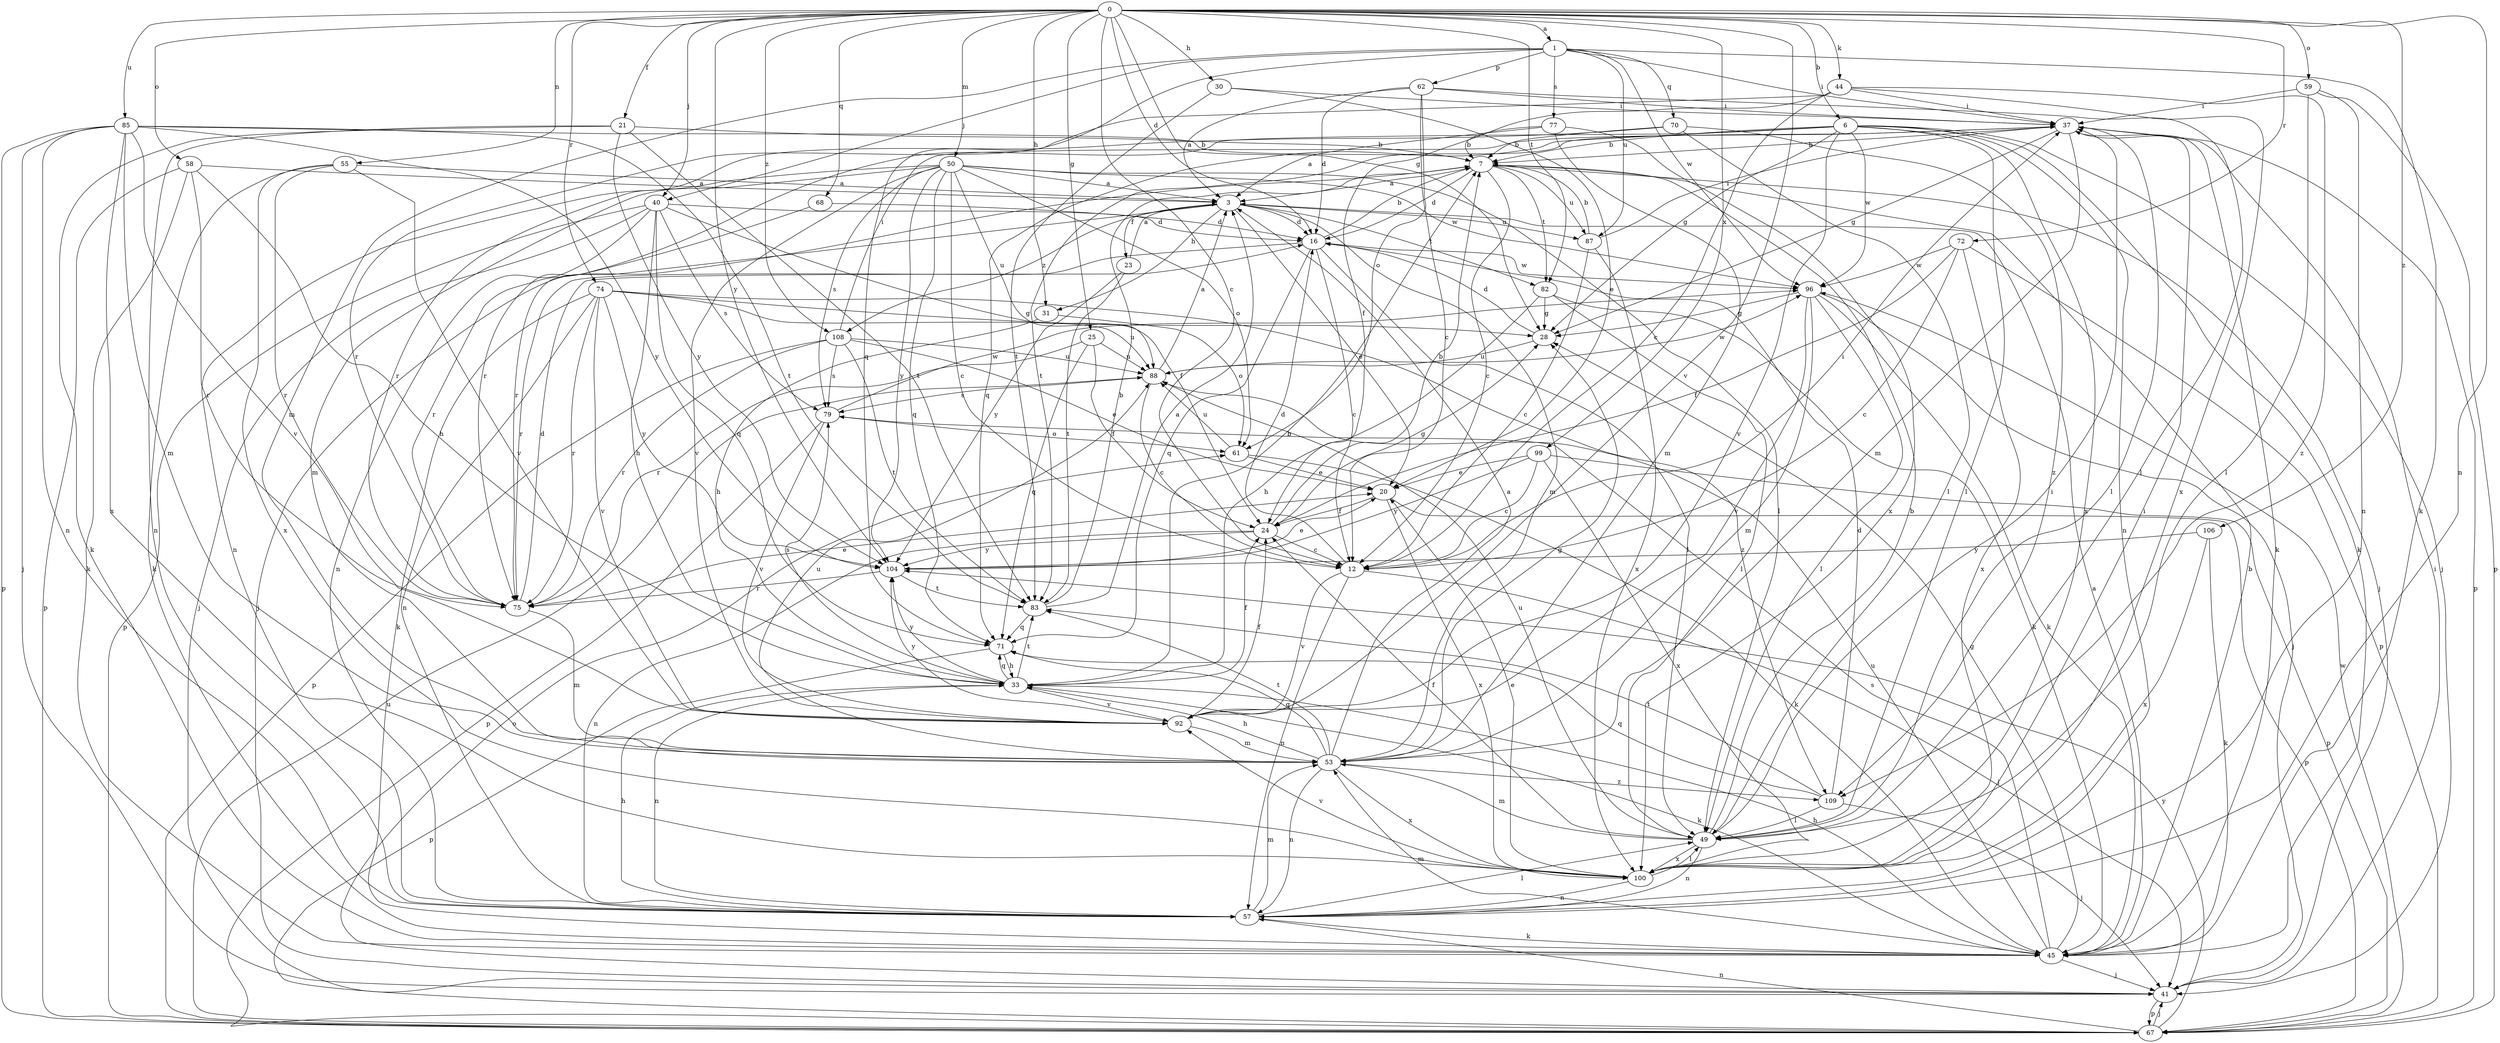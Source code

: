 strict digraph  {
0;
1;
3;
6;
7;
12;
16;
20;
21;
23;
24;
25;
28;
30;
31;
33;
37;
40;
41;
44;
45;
49;
50;
53;
55;
57;
58;
59;
61;
62;
67;
68;
70;
71;
72;
74;
75;
77;
79;
82;
83;
85;
87;
88;
92;
96;
99;
100;
104;
106;
108;
109;
0 -> 1  [label=a];
0 -> 6  [label=b];
0 -> 12  [label=c];
0 -> 16  [label=d];
0 -> 21  [label=f];
0 -> 25  [label=g];
0 -> 28  [label=g];
0 -> 30  [label=h];
0 -> 31  [label=h];
0 -> 40  [label=j];
0 -> 44  [label=k];
0 -> 50  [label=m];
0 -> 55  [label=n];
0 -> 57  [label=n];
0 -> 58  [label=o];
0 -> 59  [label=o];
0 -> 68  [label=q];
0 -> 72  [label=r];
0 -> 74  [label=r];
0 -> 82  [label=t];
0 -> 85  [label=u];
0 -> 92  [label=v];
0 -> 99  [label=x];
0 -> 104  [label=y];
0 -> 106  [label=z];
0 -> 108  [label=z];
1 -> 37  [label=i];
1 -> 40  [label=j];
1 -> 45  [label=k];
1 -> 53  [label=m];
1 -> 62  [label=p];
1 -> 70  [label=q];
1 -> 71  [label=q];
1 -> 77  [label=s];
1 -> 87  [label=u];
1 -> 96  [label=w];
3 -> 16  [label=d];
3 -> 20  [label=e];
3 -> 23  [label=f];
3 -> 31  [label=h];
3 -> 41  [label=j];
3 -> 53  [label=m];
3 -> 82  [label=t];
3 -> 87  [label=u];
3 -> 108  [label=z];
6 -> 7  [label=b];
6 -> 28  [label=g];
6 -> 41  [label=j];
6 -> 45  [label=k];
6 -> 49  [label=l];
6 -> 57  [label=n];
6 -> 71  [label=q];
6 -> 75  [label=r];
6 -> 92  [label=v];
6 -> 96  [label=w];
6 -> 100  [label=x];
7 -> 3  [label=a];
7 -> 12  [label=c];
7 -> 16  [label=d];
7 -> 41  [label=j];
7 -> 75  [label=r];
7 -> 82  [label=t];
7 -> 87  [label=u];
12 -> 16  [label=d];
12 -> 37  [label=i];
12 -> 41  [label=j];
12 -> 57  [label=n];
12 -> 92  [label=v];
16 -> 7  [label=b];
16 -> 12  [label=c];
16 -> 49  [label=l];
16 -> 71  [label=q];
16 -> 75  [label=r];
16 -> 96  [label=w];
20 -> 24  [label=f];
20 -> 67  [label=p];
20 -> 100  [label=x];
21 -> 7  [label=b];
21 -> 45  [label=k];
21 -> 57  [label=n];
21 -> 83  [label=t];
21 -> 104  [label=y];
23 -> 3  [label=a];
23 -> 83  [label=t];
23 -> 104  [label=y];
24 -> 7  [label=b];
24 -> 12  [label=c];
24 -> 28  [label=g];
24 -> 57  [label=n];
24 -> 104  [label=y];
25 -> 24  [label=f];
25 -> 71  [label=q];
25 -> 75  [label=r];
25 -> 88  [label=u];
28 -> 16  [label=d];
28 -> 88  [label=u];
30 -> 20  [label=e];
30 -> 37  [label=i];
30 -> 83  [label=t];
31 -> 33  [label=h];
31 -> 61  [label=o];
33 -> 7  [label=b];
33 -> 24  [label=f];
33 -> 45  [label=k];
33 -> 57  [label=n];
33 -> 71  [label=q];
33 -> 79  [label=s];
33 -> 83  [label=t];
33 -> 92  [label=v];
33 -> 104  [label=y];
37 -> 7  [label=b];
37 -> 28  [label=g];
37 -> 45  [label=k];
37 -> 49  [label=l];
37 -> 53  [label=m];
37 -> 67  [label=p];
37 -> 83  [label=t];
40 -> 16  [label=d];
40 -> 24  [label=f];
40 -> 33  [label=h];
40 -> 41  [label=j];
40 -> 57  [label=n];
40 -> 67  [label=p];
40 -> 71  [label=q];
40 -> 79  [label=s];
41 -> 37  [label=i];
41 -> 61  [label=o];
41 -> 67  [label=p];
44 -> 12  [label=c];
44 -> 24  [label=f];
44 -> 37  [label=i];
44 -> 75  [label=r];
44 -> 100  [label=x];
44 -> 109  [label=z];
45 -> 3  [label=a];
45 -> 7  [label=b];
45 -> 28  [label=g];
45 -> 33  [label=h];
45 -> 41  [label=j];
45 -> 53  [label=m];
45 -> 79  [label=s];
45 -> 88  [label=u];
49 -> 7  [label=b];
49 -> 24  [label=f];
49 -> 37  [label=i];
49 -> 53  [label=m];
49 -> 57  [label=n];
49 -> 88  [label=u];
49 -> 100  [label=x];
50 -> 3  [label=a];
50 -> 12  [label=c];
50 -> 49  [label=l];
50 -> 53  [label=m];
50 -> 57  [label=n];
50 -> 61  [label=o];
50 -> 71  [label=q];
50 -> 79  [label=s];
50 -> 88  [label=u];
50 -> 92  [label=v];
50 -> 96  [label=w];
50 -> 104  [label=y];
53 -> 3  [label=a];
53 -> 28  [label=g];
53 -> 33  [label=h];
53 -> 57  [label=n];
53 -> 71  [label=q];
53 -> 83  [label=t];
53 -> 88  [label=u];
53 -> 100  [label=x];
53 -> 109  [label=z];
55 -> 3  [label=a];
55 -> 45  [label=k];
55 -> 75  [label=r];
55 -> 92  [label=v];
55 -> 100  [label=x];
57 -> 33  [label=h];
57 -> 45  [label=k];
57 -> 49  [label=l];
57 -> 53  [label=m];
58 -> 3  [label=a];
58 -> 33  [label=h];
58 -> 45  [label=k];
58 -> 67  [label=p];
58 -> 75  [label=r];
59 -> 37  [label=i];
59 -> 49  [label=l];
59 -> 57  [label=n];
59 -> 67  [label=p];
61 -> 20  [label=e];
61 -> 45  [label=k];
61 -> 88  [label=u];
62 -> 3  [label=a];
62 -> 12  [label=c];
62 -> 16  [label=d];
62 -> 37  [label=i];
62 -> 49  [label=l];
62 -> 61  [label=o];
67 -> 41  [label=j];
67 -> 57  [label=n];
67 -> 88  [label=u];
67 -> 96  [label=w];
67 -> 104  [label=y];
68 -> 16  [label=d];
68 -> 75  [label=r];
70 -> 7  [label=b];
70 -> 49  [label=l];
70 -> 75  [label=r];
70 -> 109  [label=z];
71 -> 33  [label=h];
71 -> 67  [label=p];
72 -> 12  [label=c];
72 -> 24  [label=f];
72 -> 67  [label=p];
72 -> 96  [label=w];
72 -> 100  [label=x];
74 -> 28  [label=g];
74 -> 45  [label=k];
74 -> 57  [label=n];
74 -> 75  [label=r];
74 -> 88  [label=u];
74 -> 92  [label=v];
74 -> 104  [label=y];
74 -> 109  [label=z];
75 -> 16  [label=d];
75 -> 20  [label=e];
75 -> 53  [label=m];
77 -> 3  [label=a];
77 -> 7  [label=b];
77 -> 53  [label=m];
77 -> 100  [label=x];
79 -> 61  [label=o];
79 -> 67  [label=p];
79 -> 92  [label=v];
79 -> 96  [label=w];
82 -> 28  [label=g];
82 -> 33  [label=h];
82 -> 45  [label=k];
82 -> 49  [label=l];
83 -> 3  [label=a];
83 -> 7  [label=b];
83 -> 71  [label=q];
85 -> 7  [label=b];
85 -> 41  [label=j];
85 -> 53  [label=m];
85 -> 57  [label=n];
85 -> 67  [label=p];
85 -> 83  [label=t];
85 -> 92  [label=v];
85 -> 100  [label=x];
85 -> 104  [label=y];
87 -> 7  [label=b];
87 -> 12  [label=c];
87 -> 37  [label=i];
87 -> 100  [label=x];
88 -> 3  [label=a];
88 -> 12  [label=c];
88 -> 79  [label=s];
88 -> 96  [label=w];
92 -> 24  [label=f];
92 -> 53  [label=m];
92 -> 104  [label=y];
96 -> 28  [label=g];
96 -> 41  [label=j];
96 -> 45  [label=k];
96 -> 49  [label=l];
96 -> 53  [label=m];
96 -> 92  [label=v];
99 -> 12  [label=c];
99 -> 20  [label=e];
99 -> 67  [label=p];
99 -> 100  [label=x];
99 -> 104  [label=y];
100 -> 20  [label=e];
100 -> 37  [label=i];
100 -> 49  [label=l];
100 -> 57  [label=n];
100 -> 92  [label=v];
104 -> 20  [label=e];
104 -> 75  [label=r];
104 -> 83  [label=t];
106 -> 45  [label=k];
106 -> 100  [label=x];
106 -> 104  [label=y];
108 -> 20  [label=e];
108 -> 37  [label=i];
108 -> 67  [label=p];
108 -> 75  [label=r];
108 -> 79  [label=s];
108 -> 83  [label=t];
108 -> 88  [label=u];
109 -> 16  [label=d];
109 -> 41  [label=j];
109 -> 49  [label=l];
109 -> 71  [label=q];
109 -> 83  [label=t];
}
